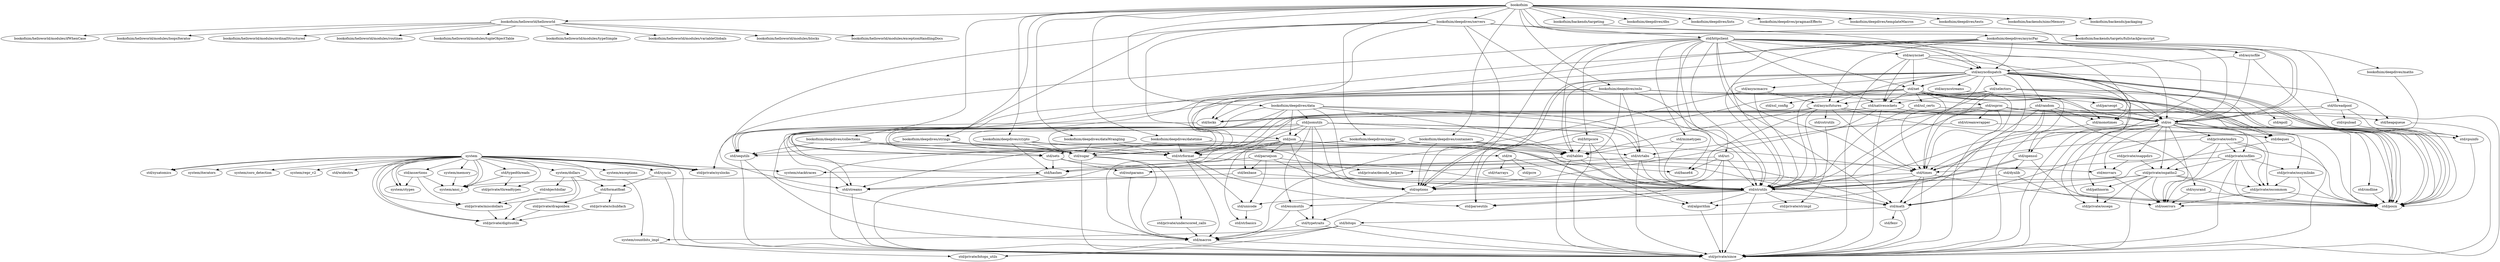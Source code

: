 digraph bookofnim {
"system/memory" -> "system/ansi_c";
"std/private/miscdollars" -> "std/private/digitsutils";
"std/assertions" -> "system/ctypes";
"std/assertions" -> "system/ansi_c";
"std/assertions" -> "std/private/miscdollars";
"std/private/dragonbox" -> "std/private/digitsutils";
"std/private/schubfach" -> "std/private/digitsutils";
"std/formatfloat" -> "std/private/dragonbox";
"std/formatfloat" -> "std/private/schubfach";
"std/objectdollar" -> "std/private/miscdollars";
"system/dollars" -> "std/private/digitsutils";
"system/dollars" -> "std/private/miscdollars";
"system/dollars" -> "std/formatfloat";
"system/dollars" -> "std/objectdollar";
"std/typedthreads" -> "std/private/threadtypes";
"std/typedthreads" -> "system/ansi_c";
"system/countbits_impl" -> "std/private/bitops_utils";
"std/syncio" -> "std/private/since";
"std/syncio" -> "std/formatfloat";
"system" -> "system/exceptions";
"system" -> "std/private/since";
"system" -> "system/ctypes";
"system" -> "system/ctypes";
"system" -> "std/sysatomics";
"system" -> "system/ansi_c";
"system" -> "system/memory";
"system" -> "std/private/syslocks";
"system" -> "std/private/threadtypes";
"system" -> "system/ansi_c";
"system" -> "std/assertions";
"system" -> "system/iterators";
"system" -> "system/coro_detection";
"system" -> "system/dollars";
"system" -> "std/typedthreads";
"system" -> "std/private/miscdollars";
"system" -> "system/stacktraces";
"system" -> "system/countbits_impl";
"system" -> "std/private/syslocks";
"system" -> "std/sysatomics";
"system" -> "std/private/digitsutils";
"system" -> "std/private/syslocks";
"system" -> "std/private/digitsutils";
"system" -> "system/repr_v2";
"system" -> "std/widestrs";
"system" -> "std/syncio";
"bookofnim/helloworld/helloworld" -> "bookofnim/helloworld/modules/blocks";
"bookofnim/helloworld/helloworld" -> "bookofnim/helloworld/modules/exceptionHandlingDocs";
"bookofnim/helloworld/helloworld" -> "bookofnim/helloworld/modules/ifWhenCase";
"bookofnim/helloworld/helloworld" -> "bookofnim/helloworld/modules/loopsIterator";
"bookofnim/helloworld/helloworld" -> "bookofnim/helloworld/modules/ordinalStructured";
"bookofnim/helloworld/helloworld" -> "bookofnim/helloworld/modules/routines";
"bookofnim/helloworld/helloworld" -> "bookofnim/helloworld/modules/tupleObjectTable";
"bookofnim/helloworld/helloworld" -> "bookofnim/helloworld/modules/typeSimple";
"bookofnim/helloworld/helloworld" -> "bookofnim/helloworld/modules/variableGlobals";
"std/macros" -> "std/private/since";
"std/private/underscored_calls" -> "std/macros";
"std/sugar" -> "std/private/since";
"std/sugar" -> "std/macros";
"std/sugar" -> "std/private/underscored_calls";
"std/bitops" -> "std/macros";
"std/bitops" -> "std/private/since";
"std/bitops" -> "std/private/bitops_utils";
"std/bitops" -> "system/countbits_impl";
"std/math" -> "std/private/since";
"std/math" -> "std/bitops";
"std/math" -> "std/fenv";
"std/algorithm" -> "std/private/since";
"std/typetraits" -> "std/private/since";
"std/typetraits" -> "std/macros";
"std/enumutils" -> "std/macros";
"std/enumutils" -> "std/typetraits";
"std/unicode" -> "std/strbasics";
"std/strutils" -> "std/parseutils";
"std/strutils" -> "std/math";
"std/strutils" -> "std/algorithm";
"std/strutils" -> "std/enumutils";
"std/strutils" -> "std/unicode";
"std/strutils" -> "std/private/since";
"std/strutils" -> "std/private/strimpl";
"std/strformat" -> "std/macros";
"std/strformat" -> "std/parseutils";
"std/strformat" -> "std/unicode";
"std/strformat" -> "std/strutils";
"std/locks" -> "std/private/syslocks";
"std/pathnorm" -> "std/private/osseps";
"std/private/oscommon" -> "std/oserrors";
"std/private/oscommon" -> "std/posix";
"std/private/ospaths2" -> "std/private/since";
"std/private/ospaths2" -> "std/strutils";
"std/private/ospaths2" -> "std/pathnorm";
"std/private/ospaths2" -> "std/oserrors";
"std/private/ospaths2" -> "std/private/oscommon";
"std/private/ospaths2" -> "std/posix";
"std/private/ospaths2" -> "system/ansi_c";
"std/private/ospaths2" -> "std/private/osseps";
"std/private/ossymlinks" -> "std/oserrors";
"std/private/ossymlinks" -> "std/private/oscommon";
"std/private/ossymlinks" -> "std/posix";
"std/options" -> "std/typetraits";
"std/times" -> "std/strutils";
"std/times" -> "std/math";
"std/times" -> "std/options";
"std/times" -> "std/private/since";
"std/times" -> "std/posix";
"std/private/osfiles" -> "std/private/since";
"std/private/osfiles" -> "std/oserrors";
"std/private/osfiles" -> "std/private/oscommon";
"std/private/osfiles" -> "std/private/ospaths2";
"std/private/osfiles" -> "std/private/ossymlinks";
"std/private/osfiles" -> "std/posix";
"std/private/osfiles" -> "std/times";
"std/private/osdirs" -> "std/oserrors";
"std/private/osdirs" -> "std/private/ospaths2";
"std/private/osdirs" -> "std/private/osfiles";
"std/private/osdirs" -> "std/private/oscommon";
"std/private/osdirs" -> "std/posix";
"std/private/osdirs" -> "std/times";
"std/envvars" -> "std/oserrors";
"std/private/osappdirs" -> "std/envvars";
"std/private/osappdirs" -> "std/private/ospaths2";
"std/cmdline" -> "std/posix";
"std/os" -> "std/private/ospaths2";
"std/os" -> "std/private/osfiles";
"std/os" -> "std/private/osdirs";
"std/os" -> "std/private/ossymlinks";
"std/os" -> "std/private/osappdirs";
"std/os" -> "std/private/oscommon";
"std/os" -> "std/private/since";
"std/os" -> "std/cmdline";
"std/os" -> "std/strutils";
"std/os" -> "std/pathnorm";
"std/os" -> "std/posix";
"std/os" -> "std/times";
"std/os" -> "std/oserrors";
"std/os" -> "std/envvars";
"std/os" -> "std/private/osseps";
"std/cpuinfo" -> "std/posix";
"std/cpuload" -> "std/cpuinfo";
"std/threadpool" -> "std/cpuinfo";
"std/threadpool" -> "std/cpuload";
"std/threadpool" -> "std/locks";
"std/threadpool" -> "std/os";
"std/hashes" -> "std/private/since";
"std/outparams" -> "std/macros";
"std/tables" -> "std/private/since";
"std/tables" -> "std/hashes";
"std/tables" -> "std/math";
"std/tables" -> "std/algorithm";
"std/tables" -> "std/outparams";
"std/heapqueue" -> "std/private/since";
"std/deques" -> "std/private/since";
"std/deques" -> "std/math";
"std/cstrutils" -> "std/private/strimpl";
"std/asyncfutures" -> "std/os";
"std/asyncfutures" -> "std/tables";
"std/asyncfutures" -> "std/strutils";
"std/asyncfutures" -> "std/times";
"std/asyncfutures" -> "std/heapqueue";
"std/asyncfutures" -> "std/options";
"std/asyncfutures" -> "std/deques";
"std/asyncfutures" -> "std/cstrutils";
"std/asyncfutures" -> "system/stacktraces";
"std/asyncstreams" -> "std/asyncfutures";
"std/asyncstreams" -> "std/deques";
"std/monotimes" -> "std/times";
"std/monotimes" -> "std/posix";
"std/nativesockets" -> "std/os";
"std/nativesockets" -> "std/options";
"std/nativesockets" -> "std/private/since";
"std/nativesockets" -> "std/strbasics";
"std/nativesockets" -> "std/posix";
"std/sets" -> "std/hashes";
"std/sets" -> "std/math";
"std/sets" -> "std/outparams";
"std/dynlib" -> "std/strutils";
"std/dynlib" -> "std/posix";
"std/openssl" -> "std/strutils";
"std/openssl" -> "std/posix";
"std/openssl" -> "std/dynlib";
"std/openssl" -> "std/strutils";
"std/ssl_certs" -> "std/os";
"std/ssl_certs" -> "std/strutils";
"std/net" -> "std/private/since";
"std/net" -> "std/nativesockets";
"std/net" -> "std/os";
"std/net" -> "std/strutils";
"std/net" -> "std/times";
"std/net" -> "std/sets";
"std/net" -> "std/options";
"std/net" -> "std/monotimes";
"std/net" -> "std/ssl_config";
"std/net" -> "std/openssl";
"std/net" -> "std/ssl_certs";
"std/net" -> "std/posix";
"std/net" -> "std/posix";
"std/net" -> "std/posix";
"std/epoll" -> "std/posix";
"std/selectors" -> "std/nativesockets";
"std/selectors" -> "std/oserrors";
"std/selectors" -> "std/strutils";
"std/selectors" -> "std/locks";
"std/selectors" -> "std/posix";
"std/selectors" -> "std/posix";
"std/selectors" -> "std/times";
"std/selectors" -> "std/epoll";
"std/asyncmacro" -> "std/macros";
"std/asyncmacro" -> "std/strutils";
"std/asyncmacro" -> "std/asyncfutures";
"std/asyncdispatch" -> "std/os";
"std/asyncdispatch" -> "std/tables";
"std/asyncdispatch" -> "std/strutils";
"std/asyncdispatch" -> "std/times";
"std/asyncdispatch" -> "std/heapqueue";
"std/asyncdispatch" -> "std/options";
"std/asyncdispatch" -> "std/asyncstreams";
"std/asyncdispatch" -> "std/options";
"std/asyncdispatch" -> "std/math";
"std/asyncdispatch" -> "std/monotimes";
"std/asyncdispatch" -> "std/asyncfutures";
"std/asyncdispatch" -> "std/nativesockets";
"std/asyncdispatch" -> "std/net";
"std/asyncdispatch" -> "std/deques";
"std/asyncdispatch" -> "std/selectors";
"std/asyncdispatch" -> "std/posix";
"std/asyncdispatch" -> "std/posix";
"std/asyncdispatch" -> "std/asyncmacro";
"std/asyncdispatch" -> "std/posix";
"std/asyncfile" -> "std/asyncdispatch";
"std/asyncfile" -> "std/os";
"std/asyncfile" -> "std/posix";
"bookofnim/deepdives/asyncPar" -> "std/sugar";
"bookofnim/deepdives/asyncPar" -> "std/strutils";
"bookofnim/deepdives/asyncPar" -> "std/strformat";
"bookofnim/deepdives/asyncPar" -> "std/locks";
"bookofnim/deepdives/asyncPar" -> "std/os";
"bookofnim/deepdives/asyncPar" -> "std/threadpool";
"bookofnim/deepdives/asyncPar" -> "std/asyncdispatch";
"bookofnim/deepdives/asyncPar" -> "std/asyncfutures";
"bookofnim/deepdives/asyncPar" -> "std/asyncfile";
"bookofnim/deepdives/asyncPar" -> "std/os";
"std/sequtils" -> "std/private/since";
"std/sequtils" -> "std/macros";
"bookofnim/deepdives/collections" -> "std/sugar";
"bookofnim/deepdives/collections" -> "std/strformat";
"bookofnim/deepdives/collections" -> "std/sequtils";
"bookofnim/deepdives/collections" -> "std/sets";
"std/strtabs" -> "std/private/since";
"std/strtabs" -> "std/hashes";
"std/strtabs" -> "std/strutils";
"std/strtabs" -> "std/envvars";
"bookofnim/deepdives/containers" -> "std/sugar";
"bookofnim/deepdives/containers" -> "std/strformat";
"bookofnim/deepdives/containers" -> "std/strutils";
"bookofnim/deepdives/containers" -> "std/sequtils";
"bookofnim/deepdives/containers" -> "std/options";
"bookofnim/deepdives/containers" -> "std/tables";
"bookofnim/deepdives/containers" -> "std/strtabs";
"bookofnim/deepdives/crypto" -> "std/strformat";
"bookofnim/deepdives/crypto" -> "std/sugar";
"bookofnim/deepdives/crypto" -> "std/hashes";
"bookofnim/deepdives/crypto" -> "std/base64";
"std/streams" -> "std/private/since";
"std/lexbase" -> "std/strutils";
"std/lexbase" -> "std/streams";
"std/parsejson" -> "std/strutils";
"std/parsejson" -> "std/lexbase";
"std/parsejson" -> "std/streams";
"std/parsejson" -> "std/unicode";
"std/parsejson" -> "std/private/decode_helpers";
"std/json" -> "std/hashes";
"std/json" -> "std/tables";
"std/json" -> "std/strutils";
"std/json" -> "std/lexbase";
"std/json" -> "std/streams";
"std/json" -> "std/macros";
"std/json" -> "std/parsejson";
"std/json" -> "std/options";
"std/json" -> "std/private/since";
"std/jsonutils" -> "std/json";
"std/jsonutils" -> "std/strutils";
"std/jsonutils" -> "std/tables";
"std/jsonutils" -> "std/sets";
"std/jsonutils" -> "std/strtabs";
"std/jsonutils" -> "std/options";
"std/jsonutils" -> "std/strformat";
"std/jsonutils" -> "std/macros";
"std/jsonutils" -> "std/enumutils";
"std/jsonutils" -> "std/typetraits";
"bookofnim/deepdives/data" -> "std/sugar";
"bookofnim/deepdives/data" -> "std/strformat";
"bookofnim/deepdives/data" -> "std/strutils";
"bookofnim/deepdives/data" -> "std/sequtils";
"bookofnim/deepdives/data" -> "std/options";
"bookofnim/deepdives/data" -> "std/tables";
"bookofnim/deepdives/data" -> "std/json";
"bookofnim/deepdives/data" -> "std/jsonutils";
"bookofnim/deepdives/data" -> "std/strtabs";
"std/re" -> "std/pcre";
"std/re" -> "std/strutils";
"std/re" -> "std/rtarrays";
"bookofnim/deepdives/dataWrangling" -> "std/sugar";
"bookofnim/deepdives/dataWrangling" -> "std/strformat";
"bookofnim/deepdives/dataWrangling" -> "std/re";
"bookofnim/deepdives/datetime" -> "std/sugar";
"bookofnim/deepdives/datetime" -> "std/strformat";
"bookofnim/deepdives/datetime" -> "std/times";
"bookofnim/deepdives/maths" -> "std/math";
"std/streamwrapper" -> "std/deques";
"std/streamwrapper" -> "std/streams";
"std/osproc" -> "std/strutils";
"std/osproc" -> "std/os";
"std/osproc" -> "std/strtabs";
"std/osproc" -> "std/streams";
"std/osproc" -> "std/cpuinfo";
"std/osproc" -> "std/streamwrapper";
"std/osproc" -> "std/private/since";
"std/osproc" -> "std/posix";
"std/osproc" -> "std/times";
"std/parseopt" -> "std/os";
"bookofnim/deepdives/osIo" -> "std/sugar";
"bookofnim/deepdives/osIo" -> "std/strformat";
"bookofnim/deepdives/osIo" -> "std/strutils";
"bookofnim/deepdives/osIo" -> "std/sequtils";
"bookofnim/deepdives/osIo" -> "std/tables";
"bookofnim/deepdives/osIo" -> "std/os";
"bookofnim/deepdives/osIo" -> "std/osproc";
"bookofnim/deepdives/osIo" -> "std/strtabs";
"bookofnim/deepdives/osIo" -> "std/parseopt";
"std/uri" -> "std/strutils";
"std/uri" -> "std/parseutils";
"std/uri" -> "std/base64";
"std/uri" -> "std/private/since";
"std/uri" -> "std/private/decode_helpers";
"std/mimetypes" -> "std/tables";
"std/mimetypes" -> "std/strutils";
"std/sysrand" -> "std/oserrors";
"std/sysrand" -> "std/posix";
"std/random" -> "std/algorithm";
"std/random" -> "std/math";
"std/random" -> "std/private/since";
"std/random" -> "std/hashes";
"std/random" -> "std/os";
"std/random" -> "std/sysrand";
"std/random" -> "std/monotimes";
"std/random" -> "std/locks";
"std/httpcore" -> "std/private/since";
"std/httpcore" -> "std/tables";
"std/httpcore" -> "std/strutils";
"std/httpcore" -> "std/parseutils";
"std/asyncnet" -> "std/private/since";
"std/asyncnet" -> "std/asyncdispatch";
"std/asyncnet" -> "std/nativesockets";
"std/asyncnet" -> "std/net";
"std/asyncnet" -> "std/os";
"std/asyncnet" -> "std/openssl";
"std/httpclient" -> "std/private/since";
"std/httpclient" -> "std/net";
"std/httpclient" -> "std/strutils";
"std/httpclient" -> "std/uri";
"std/httpclient" -> "std/parseutils";
"std/httpclient" -> "std/base64";
"std/httpclient" -> "std/os";
"std/httpclient" -> "std/mimetypes";
"std/httpclient" -> "std/math";
"std/httpclient" -> "std/random";
"std/httpclient" -> "std/httpcore";
"std/httpclient" -> "std/times";
"std/httpclient" -> "std/tables";
"std/httpclient" -> "std/streams";
"std/httpclient" -> "std/monotimes";
"std/httpclient" -> "std/asyncnet";
"std/httpclient" -> "std/asyncdispatch";
"std/httpclient" -> "std/asyncfile";
"std/httpclient" -> "std/nativesockets";
"bookofnim/deepdives/servers" -> "std/strformat";
"bookofnim/deepdives/servers" -> "std/sugar";
"bookofnim/deepdives/servers" -> "std/strutils";
"bookofnim/deepdives/servers" -> "std/sequtils";
"bookofnim/deepdives/servers" -> "std/json";
"bookofnim/deepdives/servers" -> "std/httpclient";
"bookofnim/deepdives/servers" -> "std/asyncdispatch";
"bookofnim/deepdives/servers" -> "std/options";
"bookofnim/deepdives/strings" -> "std/sugar";
"bookofnim/deepdives/strings" -> "std/sequtils";
"bookofnim/deepdives/strings" -> "std/strformat";
"bookofnim/deepdives/strings" -> "std/strutils";
"bookofnim/deepdives/sugar" -> "std/sugar";
"bookofnim/deepdives/sugar" -> "std/sets";
"bookofnim/deepdives/sugar" -> "std/tables";
"bookofnim/deepdives/sugar" -> "std/algorithm";
"bookofnim/backends/targeting" -> "bookofnim/backends/targets/fullstackJavascript";
"bookofnim" -> "bookofnim/helloworld/helloworld";
"bookofnim" -> "bookofnim/deepdives/asyncPar";
"bookofnim" -> "bookofnim/deepdives/collections";
"bookofnim" -> "bookofnim/deepdives/containers";
"bookofnim" -> "bookofnim/deepdives/crypto";
"bookofnim" -> "bookofnim/deepdives/data";
"bookofnim" -> "bookofnim/deepdives/dataWrangling";
"bookofnim" -> "bookofnim/deepdives/datetime";
"bookofnim" -> "bookofnim/deepdives/dbs";
"bookofnim" -> "bookofnim/deepdives/lists";
"bookofnim" -> "bookofnim/deepdives/maths";
"bookofnim" -> "bookofnim/deepdives/osIo";
"bookofnim" -> "bookofnim/deepdives/pragmasEffects";
"bookofnim" -> "bookofnim/deepdives/servers";
"bookofnim" -> "bookofnim/deepdives/strings";
"bookofnim" -> "bookofnim/deepdives/sugar";
"bookofnim" -> "bookofnim/deepdives/templateMacros";
"bookofnim" -> "bookofnim/deepdives/tests";
"bookofnim" -> "bookofnim/backends/nimcMemory";
"bookofnim" -> "bookofnim/backends/packaging";
"bookofnim" -> "bookofnim/backends/targeting";
}
